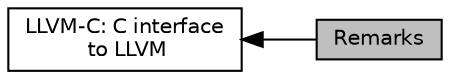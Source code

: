 digraph "Remarks"
{
  bgcolor="transparent";
  edge [fontname="Helvetica",fontsize="10",labelfontname="Helvetica",labelfontsize="10"];
  node [fontname="Helvetica",fontsize="10",shape=box];
  rankdir=LR;
  Node1 [label="Remarks",height=0.2,width=0.4,color="black", fillcolor="grey75", style="filled", fontcolor="black",tooltip=" "];
  Node2 [label="LLVM-C: C interface\l to LLVM",height=0.2,width=0.4,color="black",URL="$group__LLVMC.html",tooltip="This module exposes parts of the LLVM library as a C API."];
  Node2->Node1 [shape=plaintext, dir="back", style="solid"];
}
